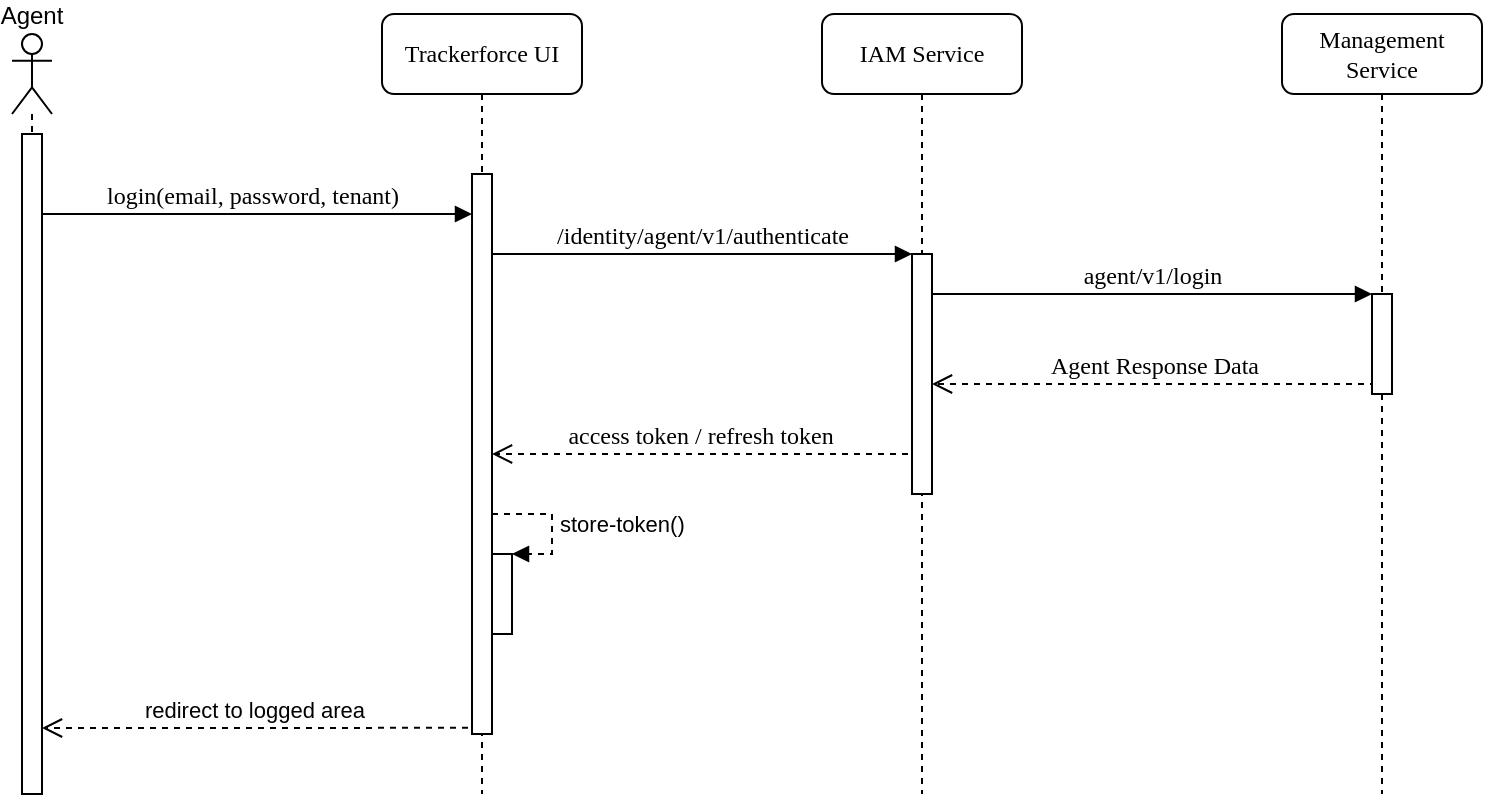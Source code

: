<mxfile version="14.4.3" type="device" pages="3"><diagram name="login" id="13e1069c-82ec-6db2-03f1-153e76fe0fe0"><mxGraphModel dx="1385" dy="693" grid="0" gridSize="10" guides="1" tooltips="1" connect="1" arrows="1" fold="1" page="1" pageScale="1" pageWidth="1100" pageHeight="850" background="#ffffff" math="0" shadow="0"><root><mxCell id="0"/><mxCell id="1" parent="0"/><mxCell id="9r3XHxPPfBr76RsygBmJ-10" value="Agent Response Data" style="html=1;verticalAlign=bottom;endArrow=open;dashed=1;endSize=8;labelBackgroundColor=none;fontFamily=Verdana;fontSize=12;edgeStyle=elbowEdgeStyle;elbow=vertical;exitX=0.2;exitY=0.9;exitDx=0;exitDy=0;exitPerimeter=0;" parent="1" source="7baba1c4bc27f4b0-13" target="7baba1c4bc27f4b0-10" edge="1"><mxGeometry relative="1" as="geometry"><mxPoint x="597" y="262.5" as="targetPoint"/><mxPoint x="727" y="262.5" as="sourcePoint"/></mxGeometry></mxCell><mxCell id="9r3XHxPPfBr76RsygBmJ-23" value="login(email, password, tenant)" style="html=1;verticalAlign=bottom;endArrow=block;entryX=0;entryY=0;labelBackgroundColor=none;fontFamily=Verdana;fontSize=12;edgeStyle=elbowEdgeStyle;elbow=vertical;" parent="1" source="9r3XHxPPfBr76RsygBmJ-20" edge="1"><mxGeometry relative="1" as="geometry"><mxPoint x="182" y="173" as="sourcePoint"/><mxPoint x="392" y="173.0" as="targetPoint"/></mxGeometry></mxCell><mxCell id="7baba1c4bc27f4b0-2" value="IAM Service" style="shape=umlLifeline;perimeter=lifelinePerimeter;whiteSpace=wrap;html=1;container=1;collapsible=0;recursiveResize=0;outlineConnect=0;rounded=1;shadow=0;comic=0;labelBackgroundColor=none;strokeWidth=1;fontFamily=Verdana;fontSize=12;align=center;" parent="1" vertex="1"><mxGeometry x="567" y="73" width="100" height="390" as="geometry"/></mxCell><mxCell id="7baba1c4bc27f4b0-10" value="" style="html=1;points=[];perimeter=orthogonalPerimeter;rounded=0;shadow=0;comic=0;labelBackgroundColor=none;strokeWidth=1;fontFamily=Verdana;fontSize=12;align=center;" parent="7baba1c4bc27f4b0-2" vertex="1"><mxGeometry x="45" y="120" width="10" height="120" as="geometry"/></mxCell><mxCell id="7baba1c4bc27f4b0-3" value="Management Service" style="shape=umlLifeline;perimeter=lifelinePerimeter;whiteSpace=wrap;html=1;container=1;collapsible=0;recursiveResize=0;outlineConnect=0;rounded=1;shadow=0;comic=0;labelBackgroundColor=none;strokeWidth=1;fontFamily=Verdana;fontSize=12;align=center;" parent="1" vertex="1"><mxGeometry x="797" y="73" width="100" height="390" as="geometry"/></mxCell><mxCell id="7baba1c4bc27f4b0-13" value="" style="html=1;points=[];perimeter=orthogonalPerimeter;rounded=0;shadow=0;comic=0;labelBackgroundColor=none;strokeWidth=1;fontFamily=Verdana;fontSize=12;align=center;" parent="7baba1c4bc27f4b0-3" vertex="1"><mxGeometry x="45" y="140" width="10" height="50" as="geometry"/></mxCell><mxCell id="7baba1c4bc27f4b0-8" value="Trackerforce UI" style="shape=umlLifeline;perimeter=lifelinePerimeter;whiteSpace=wrap;html=1;container=1;collapsible=0;recursiveResize=0;outlineConnect=0;rounded=1;shadow=0;comic=0;labelBackgroundColor=none;strokeWidth=1;fontFamily=Verdana;fontSize=12;align=center;" parent="1" vertex="1"><mxGeometry x="347" y="73" width="100" height="390" as="geometry"/></mxCell><mxCell id="7baba1c4bc27f4b0-9" value="" style="html=1;points=[];perimeter=orthogonalPerimeter;rounded=0;shadow=0;comic=0;labelBackgroundColor=none;strokeWidth=1;fontFamily=Verdana;fontSize=12;align=center;" parent="7baba1c4bc27f4b0-8" vertex="1"><mxGeometry x="45" y="80" width="10" height="280" as="geometry"/></mxCell><mxCell id="7baba1c4bc27f4b0-11" value="/identity/agent/v1/authenticate" style="html=1;verticalAlign=bottom;endArrow=block;entryX=0;entryY=0;labelBackgroundColor=none;fontFamily=Verdana;fontSize=12;edgeStyle=elbowEdgeStyle;elbow=vertical;" parent="1" source="7baba1c4bc27f4b0-9" target="7baba1c4bc27f4b0-10" edge="1"><mxGeometry relative="1" as="geometry"><mxPoint x="467" y="203" as="sourcePoint"/></mxGeometry></mxCell><mxCell id="7baba1c4bc27f4b0-14" value="agent/v1/login" style="html=1;verticalAlign=bottom;endArrow=block;entryX=0;entryY=0;labelBackgroundColor=none;fontFamily=Verdana;fontSize=12;edgeStyle=elbowEdgeStyle;elbow=vertical;" parent="1" source="7baba1c4bc27f4b0-10" target="7baba1c4bc27f4b0-13" edge="1"><mxGeometry relative="1" as="geometry"><mxPoint x="697" y="213" as="sourcePoint"/></mxGeometry></mxCell><mxCell id="9r3XHxPPfBr76RsygBmJ-11" value="access token / refresh token" style="html=1;verticalAlign=bottom;endArrow=open;dashed=1;endSize=8;labelBackgroundColor=none;fontFamily=Verdana;fontSize=12;edgeStyle=elbowEdgeStyle;elbow=vertical;" parent="1" target="7baba1c4bc27f4b0-9" edge="1"><mxGeometry relative="1" as="geometry"><mxPoint x="377" y="303" as="targetPoint"/><Array as="points"><mxPoint x="487" y="293"/></Array><mxPoint x="610" y="293" as="sourcePoint"/></mxGeometry></mxCell><mxCell id="9r3XHxPPfBr76RsygBmJ-20" value="Agent" style="shape=umlLifeline;participant=umlActor;perimeter=lifelinePerimeter;whiteSpace=wrap;html=1;container=1;collapsible=0;recursiveResize=0;verticalAlign=bottom;spacingTop=36;labelBackgroundColor=#ffffff;outlineConnect=0;labelPosition=center;verticalLabelPosition=top;align=center;" parent="1" vertex="1"><mxGeometry x="162" y="83" width="20" height="380" as="geometry"/></mxCell><mxCell id="9r3XHxPPfBr76RsygBmJ-21" value="" style="html=1;points=[];perimeter=orthogonalPerimeter;" parent="9r3XHxPPfBr76RsygBmJ-20" vertex="1"><mxGeometry x="5" y="50" width="10" height="330" as="geometry"/></mxCell><mxCell id="9r3XHxPPfBr76RsygBmJ-24" value="" style="html=1;verticalAlign=bottom;endArrow=open;dashed=1;endSize=8;labelBackgroundColor=none;fontFamily=Verdana;fontSize=12;edgeStyle=elbowEdgeStyle;elbow=vertical;exitX=-0.2;exitY=0.989;exitDx=0;exitDy=0;exitPerimeter=0;" parent="1" source="7baba1c4bc27f4b0-9" target="9r3XHxPPfBr76RsygBmJ-21" edge="1"><mxGeometry relative="1" as="geometry"><mxPoint x="162" y="343.46" as="targetPoint"/><mxPoint x="282" y="436" as="sourcePoint"/></mxGeometry></mxCell><mxCell id="D8oPw9xzxWxV8Afy-UQk-2" value="redirect to logged area" style="edgeLabel;html=1;align=center;verticalAlign=middle;resizable=0;points=[];" vertex="1" connectable="0" parent="9r3XHxPPfBr76RsygBmJ-24"><mxGeometry x="-0.051" y="3" relative="1" as="geometry"><mxPoint x="-6.58" y="-12.33" as="offset"/></mxGeometry></mxCell><mxCell id="9r3XHxPPfBr76RsygBmJ-26" value="" style="html=1;points=[];perimeter=orthogonalPerimeter;" parent="1" vertex="1"><mxGeometry x="402" y="343" width="10" height="40" as="geometry"/></mxCell><mxCell id="9r3XHxPPfBr76RsygBmJ-27" value="store-token()" style="edgeStyle=orthogonalEdgeStyle;html=1;align=left;spacingLeft=2;endArrow=block;rounded=0;entryX=1;entryY=0;dashed=1;" parent="1" source="7baba1c4bc27f4b0-9" target="9r3XHxPPfBr76RsygBmJ-26" edge="1"><mxGeometry relative="1" as="geometry"><mxPoint x="407" y="323" as="sourcePoint"/><Array as="points"><mxPoint x="432" y="323"/><mxPoint x="432" y="343"/></Array></mxGeometry></mxCell></root></mxGraphModel></diagram><diagram id="2cRlKDAucjK2CO5kLKZX" name="business-creation"><mxGraphModel dx="1422" dy="832" grid="1" gridSize="10" guides="1" tooltips="1" connect="1" arrows="1" fold="1" page="1" pageScale="1" pageWidth="827" pageHeight="1169" math="0" shadow="0"><root><mxCell id="4nUgVqKMPaIbBqRqi7Er-0"/><mxCell id="4nUgVqKMPaIbBqRqi7Er-1" parent="4nUgVqKMPaIbBqRqi7Er-0"/><mxCell id="WqAKoqgj0-lO-QitgO50-1" value="new business()" style="html=1;verticalAlign=bottom;endArrow=block;entryX=0;entryY=0;labelBackgroundColor=none;fontFamily=Verdana;fontSize=12;edgeStyle=elbowEdgeStyle;elbow=vertical;" parent="4nUgVqKMPaIbBqRqi7Er-1" source="WqAKoqgj0-lO-QitgO50-11" edge="1"><mxGeometry relative="1" as="geometry"><mxPoint x="60" y="150" as="sourcePoint"/><mxPoint x="270" y="150.0" as="targetPoint"/></mxGeometry></mxCell><mxCell id="WqAKoqgj0-lO-QitgO50-2" value="API Gateway" style="shape=umlLifeline;perimeter=lifelinePerimeter;whiteSpace=wrap;html=1;container=1;collapsible=0;recursiveResize=0;outlineConnect=0;rounded=1;shadow=0;comic=0;labelBackgroundColor=none;strokeWidth=1;fontFamily=Verdana;fontSize=12;align=center;" parent="4nUgVqKMPaIbBqRqi7Er-1" vertex="1"><mxGeometry x="445" y="50" width="100" height="480" as="geometry"/></mxCell><mxCell id="WqAKoqgj0-lO-QitgO50-3" value="" style="html=1;points=[];perimeter=orthogonalPerimeter;rounded=0;shadow=0;comic=0;labelBackgroundColor=none;strokeWidth=1;fontFamily=Verdana;fontSize=12;align=center;" parent="WqAKoqgj0-lO-QitgO50-2" vertex="1"><mxGeometry x="45" y="120" width="10" height="180" as="geometry"/></mxCell><mxCell id="8SOFzGMDC54EK7gkt21m-17" value="" style="html=1;points=[];perimeter=orthogonalPerimeter;rounded=0;shadow=0;comic=0;labelBackgroundColor=none;strokeWidth=1;fontFamily=Verdana;fontSize=12;align=center;" parent="WqAKoqgj0-lO-QitgO50-2" vertex="1"><mxGeometry x="45" y="330" width="10" height="70" as="geometry"/></mxCell><mxCell id="WqAKoqgj0-lO-QitgO50-4" value="Access Management" style="shape=umlLifeline;perimeter=lifelinePerimeter;whiteSpace=wrap;html=1;container=1;collapsible=0;recursiveResize=0;outlineConnect=0;rounded=1;shadow=0;comic=0;labelBackgroundColor=none;strokeWidth=1;fontFamily=Verdana;fontSize=12;align=center;" parent="4nUgVqKMPaIbBqRqi7Er-1" vertex="1"><mxGeometry x="675" y="50" width="100" height="480" as="geometry"/></mxCell><mxCell id="WqAKoqgj0-lO-QitgO50-5" value="" style="html=1;points=[];perimeter=orthogonalPerimeter;rounded=0;shadow=0;comic=0;labelBackgroundColor=none;strokeWidth=1;fontFamily=Verdana;fontSize=12;align=center;" parent="WqAKoqgj0-lO-QitgO50-4" vertex="1"><mxGeometry x="45" y="140" width="10" height="50" as="geometry"/></mxCell><mxCell id="8SOFzGMDC54EK7gkt21m-16" value="" style="html=1;points=[];perimeter=orthogonalPerimeter;rounded=0;shadow=0;comic=0;labelBackgroundColor=none;strokeWidth=1;fontFamily=Verdana;fontSize=12;align=center;" parent="WqAKoqgj0-lO-QitgO50-4" vertex="1"><mxGeometry x="45" y="330" width="10" height="50" as="geometry"/></mxCell><mxCell id="WqAKoqgj0-lO-QitgO50-6" value="Management UI" style="shape=umlLifeline;perimeter=lifelinePerimeter;whiteSpace=wrap;html=1;container=1;collapsible=0;recursiveResize=0;outlineConnect=0;rounded=1;shadow=0;comic=0;labelBackgroundColor=none;strokeWidth=1;fontFamily=Verdana;fontSize=12;align=center;" parent="4nUgVqKMPaIbBqRqi7Er-1" vertex="1"><mxGeometry x="225" y="50" width="100" height="480" as="geometry"/></mxCell><mxCell id="WqAKoqgj0-lO-QitgO50-7" value="" style="html=1;points=[];perimeter=orthogonalPerimeter;rounded=0;shadow=0;comic=0;labelBackgroundColor=none;strokeWidth=1;fontFamily=Verdana;fontSize=12;align=center;" parent="WqAKoqgj0-lO-QitgO50-6" vertex="1"><mxGeometry x="45" y="80" width="10" height="380" as="geometry"/></mxCell><mxCell id="WqAKoqgj0-lO-QitgO50-8" value="/management/business/create" style="html=1;verticalAlign=bottom;endArrow=block;entryX=0;entryY=0;labelBackgroundColor=none;fontFamily=Verdana;fontSize=12;edgeStyle=elbowEdgeStyle;elbow=vertical;" parent="4nUgVqKMPaIbBqRqi7Er-1" source="WqAKoqgj0-lO-QitgO50-7" target="WqAKoqgj0-lO-QitgO50-3" edge="1"><mxGeometry relative="1" as="geometry"><mxPoint x="345" y="180" as="sourcePoint"/></mxGeometry></mxCell><mxCell id="WqAKoqgj0-lO-QitgO50-9" value="/management/auth" style="html=1;verticalAlign=bottom;endArrow=block;entryX=0;entryY=0;labelBackgroundColor=none;fontFamily=Verdana;fontSize=12;edgeStyle=elbowEdgeStyle;elbow=vertical;" parent="4nUgVqKMPaIbBqRqi7Er-1" source="WqAKoqgj0-lO-QitgO50-3" target="WqAKoqgj0-lO-QitgO50-5" edge="1"><mxGeometry relative="1" as="geometry"><mxPoint x="575" y="190" as="sourcePoint"/></mxGeometry></mxCell><mxCell id="WqAKoqgj0-lO-QitgO50-11" value="Owner" style="shape=umlLifeline;participant=umlActor;perimeter=lifelinePerimeter;whiteSpace=wrap;html=1;container=1;collapsible=0;recursiveResize=0;verticalAlign=bottom;spacingTop=36;labelBackgroundColor=#ffffff;outlineConnect=0;labelPosition=center;verticalLabelPosition=top;align=center;" parent="4nUgVqKMPaIbBqRqi7Er-1" vertex="1"><mxGeometry x="40" y="60" width="20" height="470" as="geometry"/></mxCell><mxCell id="WqAKoqgj0-lO-QitgO50-12" value="" style="html=1;points=[];perimeter=orthogonalPerimeter;" parent="WqAKoqgj0-lO-QitgO50-11" vertex="1"><mxGeometry x="5" y="50" width="10" height="400" as="geometry"/></mxCell><mxCell id="WqAKoqgj0-lO-QitgO50-13" value="" style="html=1;verticalAlign=bottom;endArrow=open;dashed=1;endSize=8;labelBackgroundColor=none;fontFamily=Verdana;fontSize=12;edgeStyle=elbowEdgeStyle;elbow=vertical;exitX=0.1;exitY=0.953;exitDx=0;exitDy=0;exitPerimeter=0;" parent="4nUgVqKMPaIbBqRqi7Er-1" source="WqAKoqgj0-lO-QitgO50-7" target="WqAKoqgj0-lO-QitgO50-12" edge="1"><mxGeometry relative="1" as="geometry"><mxPoint x="40" y="320.46" as="targetPoint"/><mxPoint x="160" y="413" as="sourcePoint"/></mxGeometry></mxCell><mxCell id="u4_4PW9yG5TxflLb3e-O-0" value="agent credentials" style="html=1;verticalAlign=bottom;endArrow=open;dashed=1;endSize=8;labelBackgroundColor=none;fontFamily=Verdana;fontSize=12;edgeStyle=elbowEdgeStyle;elbow=vertical;entryX=1.2;entryY=0.339;entryDx=0;entryDy=0;entryPerimeter=0;" parent="4nUgVqKMPaIbBqRqi7Er-1" source="WqAKoqgj0-lO-QitgO50-5" target="WqAKoqgj0-lO-QitgO50-3" edge="1"><mxGeometry relative="1" as="geometry"><mxPoint x="550" y="230" as="targetPoint"/><mxPoint x="708" y="230" as="sourcePoint"/></mxGeometry></mxCell><mxCell id="u4_4PW9yG5TxflLb3e-O-1" value="Management Services" style="shape=umlLifeline;perimeter=lifelinePerimeter;whiteSpace=wrap;html=1;container=1;collapsible=0;recursiveResize=0;outlineConnect=0;rounded=1;shadow=0;comic=0;labelBackgroundColor=none;strokeWidth=1;fontFamily=Verdana;fontSize=12;align=center;" parent="4nUgVqKMPaIbBqRqi7Er-1" vertex="1"><mxGeometry x="910" y="50" width="100" height="480" as="geometry"/></mxCell><mxCell id="u4_4PW9yG5TxflLb3e-O-2" value="" style="html=1;points=[];perimeter=orthogonalPerimeter;rounded=0;shadow=0;comic=0;labelBackgroundColor=none;strokeWidth=1;fontFamily=Verdana;fontSize=12;align=center;" parent="u4_4PW9yG5TxflLb3e-O-1" vertex="1"><mxGeometry x="45" y="230" width="10" height="50" as="geometry"/></mxCell><mxCell id="8SOFzGMDC54EK7gkt21m-1" value="/management/business/create" style="html=1;verticalAlign=bottom;endArrow=block;labelBackgroundColor=none;fontFamily=Verdana;fontSize=12;edgeStyle=elbowEdgeStyle;elbow=vertical;exitX=1.2;exitY=0.683;exitDx=0;exitDy=0;exitPerimeter=0;entryX=0.1;entryY=0.26;entryDx=0;entryDy=0;entryPerimeter=0;" parent="4nUgVqKMPaIbBqRqi7Er-1" source="WqAKoqgj0-lO-QitgO50-3" target="u4_4PW9yG5TxflLb3e-O-2" edge="1"><mxGeometry relative="1" as="geometry"><mxPoint x="555" y="290" as="sourcePoint"/><mxPoint x="900" y="293" as="targetPoint"/></mxGeometry></mxCell><mxCell id="8SOFzGMDC54EK7gkt21m-2" value="business data" style="html=1;verticalAlign=bottom;endArrow=open;dashed=1;endSize=8;labelBackgroundColor=none;fontFamily=Verdana;fontSize=12;edgeStyle=elbowEdgeStyle;elbow=vertical;entryX=1.1;entryY=0.839;entryDx=0;entryDy=0;entryPerimeter=0;exitX=0.1;exitY=0.82;exitDx=0;exitDy=0;exitPerimeter=0;" parent="4nUgVqKMPaIbBqRqi7Er-1" source="u4_4PW9yG5TxflLb3e-O-2" target="WqAKoqgj0-lO-QitgO50-3" edge="1"><mxGeometry relative="1" as="geometry"><mxPoint x="590" y="320.02" as="targetPoint"/><mxPoint x="808" y="320" as="sourcePoint"/></mxGeometry></mxCell><mxCell id="8SOFzGMDC54EK7gkt21m-3" value="business data" style="html=1;verticalAlign=bottom;endArrow=open;dashed=1;endSize=8;labelBackgroundColor=none;fontFamily=Verdana;fontSize=12;edgeStyle=elbowEdgeStyle;elbow=vertical;exitX=0;exitY=0.994;exitDx=0;exitDy=0;exitPerimeter=0;" parent="4nUgVqKMPaIbBqRqi7Er-1" source="WqAKoqgj0-lO-QitgO50-3" edge="1"><mxGeometry relative="1" as="geometry"><mxPoint x="279" y="348" as="targetPoint"/><Array as="points"><mxPoint x="330" y="348"/></Array><mxPoint x="460" y="350" as="sourcePoint"/></mxGeometry></mxCell><mxCell id="8SOFzGMDC54EK7gkt21m-11" value="403" style="html=1;verticalAlign=bottom;endArrow=open;dashed=1;endSize=8;labelBackgroundColor=none;fontFamily=Verdana;fontSize=12;edgeStyle=elbowEdgeStyle;elbow=vertical;entryX=1.2;entryY=0.339;entryDx=0;entryDy=0;entryPerimeter=0;" parent="4nUgVqKMPaIbBqRqi7Er-1" edge="1"><mxGeometry relative="1" as="geometry"><mxPoint x="502" y="391.02" as="targetPoint"/><mxPoint x="720" y="391" as="sourcePoint"/></mxGeometry></mxCell><mxCell id="8SOFzGMDC54EK7gkt21m-15" value="Access denied" style="html=1;verticalAlign=bottom;endArrow=open;dashed=1;endSize=8;labelBackgroundColor=none;fontFamily=Verdana;fontSize=12;edgeStyle=elbowEdgeStyle;elbow=vertical;entryX=0.9;entryY=0.445;entryDx=0;entryDy=0;entryPerimeter=0;exitX=0;exitY=0.994;exitDx=0;exitDy=0;exitPerimeter=0;" parent="4nUgVqKMPaIbBqRqi7Er-1" edge="1"><mxGeometry relative="1" as="geometry"><mxPoint x="279" y="440.05" as="targetPoint"/><Array as="points"><mxPoint x="330" y="440"/></Array><mxPoint x="490" y="440.92" as="sourcePoint"/></mxGeometry></mxCell><mxCell id="8SOFzGMDC54EK7gkt21m-10" value="error" style="shape=umlFrame;whiteSpace=wrap;html=1;" parent="4nUgVqKMPaIbBqRqi7Er-1" vertex="1"><mxGeometry x="250" y="370" width="730" height="100" as="geometry"/></mxCell><mxCell id="8SOFzGMDC54EK7gkt21m-4" value="success" style="shape=umlFrame;whiteSpace=wrap;html=1;" parent="4nUgVqKMPaIbBqRqi7Er-1" vertex="1"><mxGeometry x="250" y="210" width="730" height="160" as="geometry"/></mxCell></root></mxGraphModel></diagram><diagram name="business-execution" id="yGrtFF_EOIKwgGQeVAfg"><mxGraphModel dx="1422" dy="832" grid="1" gridSize="10" guides="1" tooltips="1" connect="1" arrows="1" fold="1" page="1" pageScale="1" pageWidth="827" pageHeight="1169" math="0" shadow="0"><root><mxCell id="TE4qETaCNr6XLSNKdx11-0"/><mxCell id="TE4qETaCNr6XLSNKdx11-1" parent="TE4qETaCNr6XLSNKdx11-0"/><mxCell id="j4y48DyJ7ybmJsVWcj3t-8" value="" style="html=1;verticalAlign=bottom;endArrow=open;dashed=1;endSize=8;labelBackgroundColor=none;fontFamily=Verdana;fontSize=12;edgeStyle=elbowEdgeStyle;elbow=vertical;entryX=1.2;entryY=0.958;entryDx=0;entryDy=0;entryPerimeter=0;" parent="TE4qETaCNr6XLSNKdx11-1" target="j4y48DyJ7ybmJsVWcj3t-4" edge="1"><mxGeometry relative="1" as="geometry"><mxPoint x="60" y="650" as="targetPoint"/><mxPoint x="276" y="650" as="sourcePoint"/><Array as="points"><mxPoint x="150" y="649"/><mxPoint x="140" y="640"/></Array></mxGeometry></mxCell><mxCell id="-XUPtEVk1rIOXq4YrW0v-10" value="session data" style="html=1;verticalAlign=bottom;endArrow=open;dashed=1;endSize=8;labelBackgroundColor=none;fontFamily=Verdana;fontSize=12;edgeStyle=elbowEdgeStyle;elbow=vertical;exitX=0.1;exitY=0.923;exitDx=0;exitDy=0;exitPerimeter=0;entryX=1.2;entryY=0.812;entryDx=0;entryDy=0;entryPerimeter=0;" parent="TE4qETaCNr6XLSNKdx11-1" source="-XUPtEVk1rIOXq4YrW0v-1" target="-XUPtEVk1rIOXq4YrW0v-3" edge="1"><mxGeometry relative="1" as="geometry"><mxPoint x="495" y="609" as="targetPoint"/><mxPoint x="952.5" y="550" as="sourcePoint"/></mxGeometry></mxCell><mxCell id="-XUPtEVk1rIOXq4YrW0v-0" value="Business Services" style="shape=umlLifeline;perimeter=lifelinePerimeter;whiteSpace=wrap;html=1;container=1;collapsible=0;recursiveResize=0;outlineConnect=0;rounded=1;shadow=0;comic=0;labelBackgroundColor=none;strokeWidth=1;fontFamily=Verdana;fontSize=12;align=center;" parent="TE4qETaCNr6XLSNKdx11-1" vertex="1"><mxGeometry x="1125" y="50" width="100" height="610" as="geometry"/></mxCell><mxCell id="-XUPtEVk1rIOXq4YrW0v-1" value="" style="html=1;points=[];perimeter=orthogonalPerimeter;rounded=0;shadow=0;comic=0;labelBackgroundColor=none;strokeWidth=1;fontFamily=Verdana;fontSize=12;align=center;" parent="TE4qETaCNr6XLSNKdx11-1" vertex="1"><mxGeometry x="1170" y="490" width="10" height="130" as="geometry"/></mxCell><mxCell id="TE4qETaCNr6XLSNKdx11-2" value="request configuration" style="html=1;verticalAlign=bottom;endArrow=block;entryX=0;entryY=0;labelBackgroundColor=none;fontFamily=Verdana;fontSize=12;edgeStyle=elbowEdgeStyle;elbow=vertical;" parent="TE4qETaCNr6XLSNKdx11-1" source="TE4qETaCNr6XLSNKdx11-13" edge="1"><mxGeometry relative="1" as="geometry"><mxPoint x="60" y="150" as="sourcePoint"/><mxPoint x="270" y="150.0" as="targetPoint"/></mxGeometry></mxCell><mxCell id="TE4qETaCNr6XLSNKdx11-3" value="API Gateway" style="shape=umlLifeline;perimeter=lifelinePerimeter;whiteSpace=wrap;html=1;container=1;collapsible=0;recursiveResize=0;outlineConnect=0;rounded=1;shadow=0;comic=0;labelBackgroundColor=none;strokeWidth=1;fontFamily=Verdana;fontSize=12;align=center;" parent="TE4qETaCNr6XLSNKdx11-1" vertex="1"><mxGeometry x="445" y="50" width="100" height="610" as="geometry"/></mxCell><mxCell id="TE4qETaCNr6XLSNKdx11-4" value="" style="html=1;points=[];perimeter=orthogonalPerimeter;rounded=0;shadow=0;comic=0;labelBackgroundColor=none;strokeWidth=1;fontFamily=Verdana;fontSize=12;align=center;" parent="TE4qETaCNr6XLSNKdx11-3" vertex="1"><mxGeometry x="45" y="120" width="10" height="180" as="geometry"/></mxCell><mxCell id="-XUPtEVk1rIOXq4YrW0v-3" value="" style="html=1;points=[];perimeter=orthogonalPerimeter;rounded=0;shadow=0;comic=0;labelBackgroundColor=none;strokeWidth=1;fontFamily=Verdana;fontSize=12;align=center;" parent="TE4qETaCNr6XLSNKdx11-3" vertex="1"><mxGeometry x="45" y="350" width="10" height="260" as="geometry"/></mxCell><mxCell id="TE4qETaCNr6XLSNKdx11-6" value="Access Management" style="shape=umlLifeline;perimeter=lifelinePerimeter;whiteSpace=wrap;html=1;container=1;collapsible=0;recursiveResize=0;outlineConnect=0;rounded=1;shadow=0;comic=0;labelBackgroundColor=none;strokeWidth=1;fontFamily=Verdana;fontSize=12;align=center;" parent="TE4qETaCNr6XLSNKdx11-1" vertex="1"><mxGeometry x="675" y="50" width="100" height="610" as="geometry"/></mxCell><mxCell id="TE4qETaCNr6XLSNKdx11-7" value="" style="html=1;points=[];perimeter=orthogonalPerimeter;rounded=0;shadow=0;comic=0;labelBackgroundColor=none;strokeWidth=1;fontFamily=Verdana;fontSize=12;align=center;" parent="TE4qETaCNr6XLSNKdx11-6" vertex="1"><mxGeometry x="45" y="140" width="10" height="50" as="geometry"/></mxCell><mxCell id="-XUPtEVk1rIOXq4YrW0v-5" value="" style="html=1;points=[];perimeter=orthogonalPerimeter;rounded=0;shadow=0;comic=0;labelBackgroundColor=none;strokeWidth=1;fontFamily=Verdana;fontSize=12;align=center;" parent="TE4qETaCNr6XLSNKdx11-6" vertex="1"><mxGeometry x="45" y="380" width="10" height="50" as="geometry"/></mxCell><mxCell id="TE4qETaCNr6XLSNKdx11-9" value="Management UI" style="shape=umlLifeline;perimeter=lifelinePerimeter;whiteSpace=wrap;html=1;container=1;collapsible=0;recursiveResize=0;outlineConnect=0;rounded=1;shadow=0;comic=0;labelBackgroundColor=none;strokeWidth=1;fontFamily=Verdana;fontSize=12;align=center;" parent="TE4qETaCNr6XLSNKdx11-1" vertex="1"><mxGeometry x="225" y="50" width="100" height="590" as="geometry"/></mxCell><mxCell id="TE4qETaCNr6XLSNKdx11-10" value="" style="html=1;points=[];perimeter=orthogonalPerimeter;rounded=0;shadow=0;comic=0;labelBackgroundColor=none;strokeWidth=1;fontFamily=Verdana;fontSize=12;align=center;" parent="TE4qETaCNr6XLSNKdx11-9" vertex="1"><mxGeometry x="45" y="80" width="10" height="260" as="geometry"/></mxCell><mxCell id="j4y48DyJ7ybmJsVWcj3t-5" value="" style="html=1;points=[];perimeter=orthogonalPerimeter;rounded=0;shadow=0;comic=0;labelBackgroundColor=none;strokeWidth=1;fontFamily=Verdana;fontSize=12;align=center;" parent="TE4qETaCNr6XLSNKdx11-9" vertex="1"><mxGeometry x="45" y="350" width="10" height="260" as="geometry"/></mxCell><mxCell id="TE4qETaCNr6XLSNKdx11-11" value="/management/business/template" style="html=1;verticalAlign=bottom;endArrow=block;entryX=0;entryY=0;labelBackgroundColor=none;fontFamily=Verdana;fontSize=12;edgeStyle=elbowEdgeStyle;elbow=vertical;" parent="TE4qETaCNr6XLSNKdx11-1" source="TE4qETaCNr6XLSNKdx11-10" target="TE4qETaCNr6XLSNKdx11-4" edge="1"><mxGeometry relative="1" as="geometry"><mxPoint x="345" y="180" as="sourcePoint"/></mxGeometry></mxCell><mxCell id="TE4qETaCNr6XLSNKdx11-12" value="/management/auth" style="html=1;verticalAlign=bottom;endArrow=block;entryX=0;entryY=0;labelBackgroundColor=none;fontFamily=Verdana;fontSize=12;edgeStyle=elbowEdgeStyle;elbow=vertical;" parent="TE4qETaCNr6XLSNKdx11-1" source="TE4qETaCNr6XLSNKdx11-4" target="TE4qETaCNr6XLSNKdx11-7" edge="1"><mxGeometry relative="1" as="geometry"><mxPoint x="575" y="190" as="sourcePoint"/></mxGeometry></mxCell><mxCell id="TE4qETaCNr6XLSNKdx11-13" value="Agent" style="shape=umlLifeline;participant=umlActor;perimeter=lifelinePerimeter;whiteSpace=wrap;html=1;container=1;collapsible=0;recursiveResize=0;verticalAlign=bottom;spacingTop=36;labelBackgroundColor=#ffffff;outlineConnect=0;labelPosition=center;verticalLabelPosition=top;align=center;" parent="TE4qETaCNr6XLSNKdx11-1" vertex="1"><mxGeometry x="40" y="60" width="20" height="600" as="geometry"/></mxCell><mxCell id="TE4qETaCNr6XLSNKdx11-14" value="" style="html=1;points=[];perimeter=orthogonalPerimeter;" parent="TE4qETaCNr6XLSNKdx11-13" vertex="1"><mxGeometry x="5" y="50" width="10" height="280" as="geometry"/></mxCell><mxCell id="j4y48DyJ7ybmJsVWcj3t-4" value="" style="html=1;points=[];perimeter=orthogonalPerimeter;" parent="TE4qETaCNr6XLSNKdx11-13" vertex="1"><mxGeometry x="5" y="340" width="10" height="260" as="geometry"/></mxCell><mxCell id="TE4qETaCNr6XLSNKdx11-15" value="" style="html=1;verticalAlign=bottom;endArrow=open;dashed=1;endSize=8;labelBackgroundColor=none;fontFamily=Verdana;fontSize=12;edgeStyle=elbowEdgeStyle;elbow=vertical;" parent="TE4qETaCNr6XLSNKdx11-1" target="TE4qETaCNr6XLSNKdx11-14" edge="1"><mxGeometry relative="1" as="geometry"><mxPoint x="40" y="320.46" as="targetPoint"/><mxPoint x="271" y="370" as="sourcePoint"/><Array as="points"><mxPoint x="210" y="370"/></Array></mxGeometry></mxCell><mxCell id="TE4qETaCNr6XLSNKdx11-16" value="agent credentials" style="html=1;verticalAlign=bottom;endArrow=open;dashed=1;endSize=8;labelBackgroundColor=none;fontFamily=Verdana;fontSize=12;edgeStyle=elbowEdgeStyle;elbow=vertical;entryX=1.2;entryY=0.339;entryDx=0;entryDy=0;entryPerimeter=0;" parent="TE4qETaCNr6XLSNKdx11-1" source="TE4qETaCNr6XLSNKdx11-7" target="TE4qETaCNr6XLSNKdx11-4" edge="1"><mxGeometry relative="1" as="geometry"><mxPoint x="550" y="230" as="targetPoint"/><mxPoint x="708" y="230" as="sourcePoint"/></mxGeometry></mxCell><mxCell id="TE4qETaCNr6XLSNKdx11-17" value="Management Services" style="shape=umlLifeline;perimeter=lifelinePerimeter;whiteSpace=wrap;html=1;container=1;collapsible=0;recursiveResize=0;outlineConnect=0;rounded=1;shadow=0;comic=0;labelBackgroundColor=none;strokeWidth=1;fontFamily=Verdana;fontSize=12;align=center;" parent="TE4qETaCNr6XLSNKdx11-1" vertex="1"><mxGeometry x="910" y="50" width="100" height="610" as="geometry"/></mxCell><mxCell id="TE4qETaCNr6XLSNKdx11-18" value="" style="html=1;points=[];perimeter=orthogonalPerimeter;rounded=0;shadow=0;comic=0;labelBackgroundColor=none;strokeWidth=1;fontFamily=Verdana;fontSize=12;align=center;" parent="TE4qETaCNr6XLSNKdx11-17" vertex="1"><mxGeometry x="45" y="230" width="10" height="50" as="geometry"/></mxCell><mxCell id="TE4qETaCNr6XLSNKdx11-19" value="/management/business/template" style="html=1;verticalAlign=bottom;endArrow=block;labelBackgroundColor=none;fontFamily=Verdana;fontSize=12;edgeStyle=elbowEdgeStyle;elbow=vertical;exitX=1.2;exitY=0.683;exitDx=0;exitDy=0;exitPerimeter=0;entryX=0.1;entryY=0.26;entryDx=0;entryDy=0;entryPerimeter=0;" parent="TE4qETaCNr6XLSNKdx11-1" source="TE4qETaCNr6XLSNKdx11-4" target="TE4qETaCNr6XLSNKdx11-18" edge="1"><mxGeometry relative="1" as="geometry"><mxPoint x="555" y="290" as="sourcePoint"/><mxPoint x="900" y="293" as="targetPoint"/></mxGeometry></mxCell><mxCell id="TE4qETaCNr6XLSNKdx11-20" value="template data" style="html=1;verticalAlign=bottom;endArrow=open;dashed=1;endSize=8;labelBackgroundColor=none;fontFamily=Verdana;fontSize=12;edgeStyle=elbowEdgeStyle;elbow=vertical;entryX=1.1;entryY=0.839;entryDx=0;entryDy=0;entryPerimeter=0;exitX=0.1;exitY=0.82;exitDx=0;exitDy=0;exitPerimeter=0;" parent="TE4qETaCNr6XLSNKdx11-1" source="TE4qETaCNr6XLSNKdx11-18" target="TE4qETaCNr6XLSNKdx11-4" edge="1"><mxGeometry relative="1" as="geometry"><mxPoint x="590" y="320.02" as="targetPoint"/><mxPoint x="808" y="320" as="sourcePoint"/></mxGeometry></mxCell><mxCell id="TE4qETaCNr6XLSNKdx11-21" value="template data" style="html=1;verticalAlign=bottom;endArrow=open;dashed=1;endSize=8;labelBackgroundColor=none;fontFamily=Verdana;fontSize=12;edgeStyle=elbowEdgeStyle;elbow=vertical;exitX=0;exitY=0.994;exitDx=0;exitDy=0;exitPerimeter=0;" parent="TE4qETaCNr6XLSNKdx11-1" source="TE4qETaCNr6XLSNKdx11-4" edge="1"><mxGeometry relative="1" as="geometry"><mxPoint x="279" y="348" as="targetPoint"/><Array as="points"><mxPoint x="330" y="348"/></Array><mxPoint x="460" y="350" as="sourcePoint"/></mxGeometry></mxCell><mxCell id="-XUPtEVk1rIOXq4YrW0v-2" value="input client data" style="html=1;verticalAlign=bottom;endArrow=block;labelBackgroundColor=none;fontFamily=Verdana;fontSize=12;edgeStyle=elbowEdgeStyle;elbow=vertical;exitX=1;exitY=0.029;exitDx=0;exitDy=0;exitPerimeter=0;" parent="TE4qETaCNr6XLSNKdx11-1" source="j4y48DyJ7ybmJsVWcj3t-4" edge="1"><mxGeometry relative="1" as="geometry"><mxPoint x="50" y="390" as="sourcePoint"/><mxPoint x="270" y="408" as="targetPoint"/></mxGeometry></mxCell><mxCell id="-XUPtEVk1rIOXq4YrW0v-4" value="/session/create" style="html=1;verticalAlign=bottom;endArrow=block;entryX=0;entryY=0;labelBackgroundColor=none;fontFamily=Verdana;fontSize=12;edgeStyle=elbowEdgeStyle;elbow=vertical;" parent="TE4qETaCNr6XLSNKdx11-1" edge="1"><mxGeometry relative="1" as="geometry"><mxPoint x="280" y="420" as="sourcePoint"/><mxPoint x="490" y="420.0" as="targetPoint"/></mxGeometry></mxCell><mxCell id="-XUPtEVk1rIOXq4YrW0v-6" value="/management/auth" style="html=1;verticalAlign=bottom;endArrow=block;entryX=0;entryY=0;labelBackgroundColor=none;fontFamily=Verdana;fontSize=12;edgeStyle=elbowEdgeStyle;elbow=vertical;" parent="TE4qETaCNr6XLSNKdx11-1" target="-XUPtEVk1rIOXq4YrW0v-5" edge="1"><mxGeometry relative="1" as="geometry"><mxPoint x="500" y="430" as="sourcePoint"/></mxGeometry></mxCell><mxCell id="-XUPtEVk1rIOXq4YrW0v-7" value="agent credentials" style="html=1;verticalAlign=bottom;endArrow=open;dashed=1;endSize=8;labelBackgroundColor=none;fontFamily=Verdana;fontSize=12;edgeStyle=elbowEdgeStyle;elbow=vertical;entryX=1.2;entryY=0.339;entryDx=0;entryDy=0;entryPerimeter=0;" parent="TE4qETaCNr6XLSNKdx11-1" source="-XUPtEVk1rIOXq4YrW0v-5" edge="1"><mxGeometry relative="1" as="geometry"><mxPoint x="502" y="471.02" as="targetPoint"/><mxPoint x="708" y="470" as="sourcePoint"/></mxGeometry></mxCell><mxCell id="-XUPtEVk1rIOXq4YrW0v-9" value="/session/create" style="html=1;verticalAlign=bottom;endArrow=block;labelBackgroundColor=none;fontFamily=Verdana;fontSize=12;edgeStyle=elbowEdgeStyle;elbow=vertical;" parent="TE4qETaCNr6XLSNKdx11-1" source="-XUPtEVk1rIOXq4YrW0v-3" edge="1"><mxGeometry relative="1" as="geometry"><mxPoint x="532" y="512.94" as="sourcePoint"/><mxPoint x="1170" y="505" as="targetPoint"/><Array as="points"><mxPoint x="600" y="505"/></Array></mxGeometry></mxCell><mxCell id="-8-86K-h_aRK7DOJVXXi-1" style="edgeStyle=orthogonalEdgeStyle;rounded=0;orthogonalLoop=1;jettySize=auto;html=1;dashed=1;endArrow=none;endFill=0;" edge="1" parent="TE4qETaCNr6XLSNKdx11-1" source="j4y48DyJ7ybmJsVWcj3t-0" target="-8-86K-h_aRK7DOJVXXi-0"><mxGeometry relative="1" as="geometry"/></mxCell><mxCell id="j4y48DyJ7ybmJsVWcj3t-0" value="" style="html=1;points=[];perimeter=orthogonalPerimeter;" parent="TE4qETaCNr6XLSNKdx11-1" vertex="1"><mxGeometry x="1180" y="550" width="10" height="40" as="geometry"/></mxCell><mxCell id="j4y48DyJ7ybmJsVWcj3t-1" value="dispatch sessiion starter" style="edgeStyle=orthogonalEdgeStyle;html=1;align=left;spacingLeft=2;endArrow=block;rounded=0;entryX=1;entryY=0;dashed=1;" parent="TE4qETaCNr6XLSNKdx11-1" target="j4y48DyJ7ybmJsVWcj3t-0" edge="1"><mxGeometry relative="1" as="geometry"><mxPoint x="1180" y="530" as="sourcePoint"/><Array as="points"><mxPoint x="1210" y="530"/><mxPoint x="1210" y="550"/></Array></mxGeometry></mxCell><mxCell id="j4y48DyJ7ybmJsVWcj3t-6" value="session data" style="html=1;verticalAlign=bottom;endArrow=open;dashed=1;endSize=8;labelBackgroundColor=none;fontFamily=Verdana;fontSize=12;edgeStyle=elbowEdgeStyle;elbow=vertical;exitX=0;exitY=0.994;exitDx=0;exitDy=0;exitPerimeter=0;" parent="TE4qETaCNr6XLSNKdx11-1" edge="1"><mxGeometry relative="1" as="geometry"><mxPoint x="280" y="630" as="targetPoint"/><Array as="points"><mxPoint x="331" y="630"/></Array><mxPoint x="491" y="630.92" as="sourcePoint"/></mxGeometry></mxCell><mxCell id="-8-86K-h_aRK7DOJVXXi-0" value="- Create client session&lt;br&gt;- Generate access code&lt;br&gt;- Send access via email" style="shape=note;whiteSpace=wrap;html=1;size=14;verticalAlign=top;align=left;spacingTop=-6;" vertex="1" parent="TE4qETaCNr6XLSNKdx11-1"><mxGeometry x="1230" y="560" width="150" height="50" as="geometry"/></mxCell></root></mxGraphModel></diagram></mxfile>